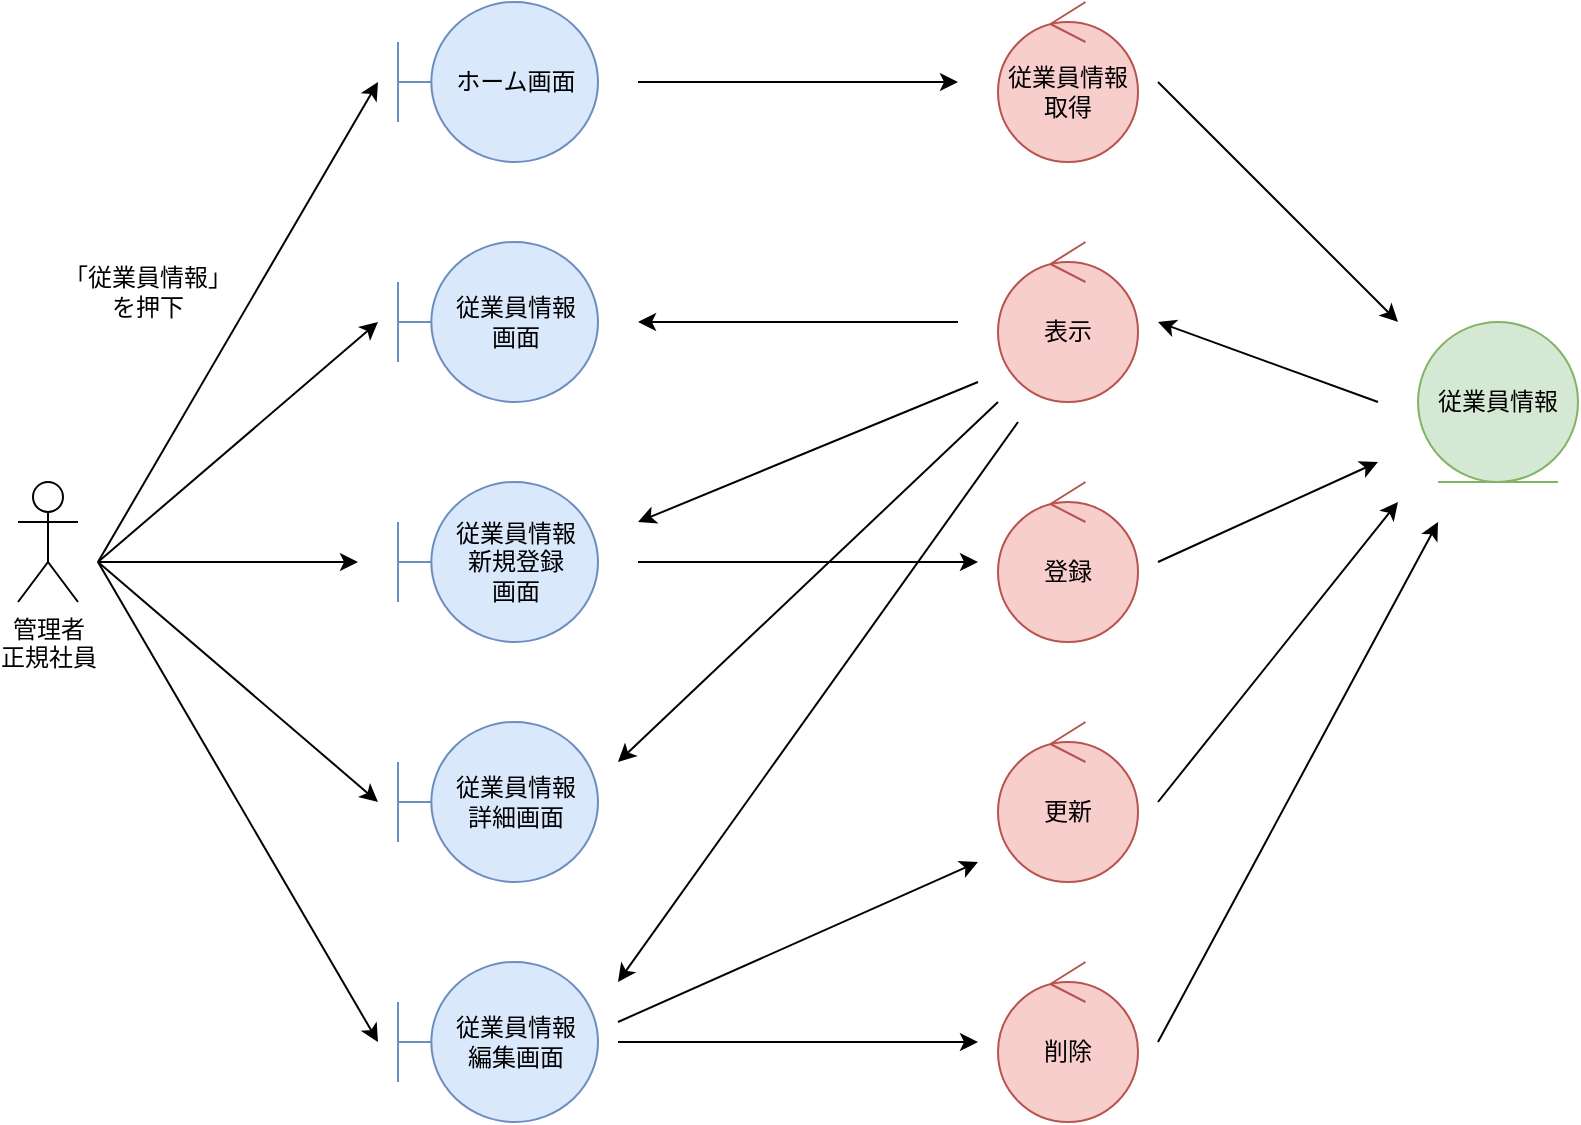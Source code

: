 <mxfile version="15.5.9" type="embed" pages="7">
    <diagram id="iSPzxl_2xVxqQYnBs36q" name="従業員情報管理">
        <mxGraphModel dx="1812" dy="742" grid="1" gridSize="10" guides="1" tooltips="1" connect="1" arrows="1" fold="1" page="1" pageScale="1" pageWidth="827" pageHeight="1169" math="0" shadow="0">
            <root>
                <mxCell id="0"/>
                <mxCell id="1" parent="0"/>
                <mxCell id="2" value="管理者&lt;br&gt;正規社員" style="shape=umlActor;verticalLabelPosition=bottom;verticalAlign=top;html=1;" parent="1" vertex="1">
                    <mxGeometry x="-70" y="280" width="30" height="60" as="geometry"/>
                </mxCell>
                <mxCell id="3" value="ホーム画面" style="shape=umlBoundary;whiteSpace=wrap;html=1;fillColor=#dae8fc;strokeColor=#6c8ebf;" parent="1" vertex="1">
                    <mxGeometry x="120" y="40" width="100" height="80" as="geometry"/>
                </mxCell>
                <mxCell id="4" value="従業員情報&lt;br&gt;画面" style="shape=umlBoundary;whiteSpace=wrap;html=1;fillColor=#dae8fc;strokeColor=#6c8ebf;" parent="1" vertex="1">
                    <mxGeometry x="120" y="160" width="100" height="80" as="geometry"/>
                </mxCell>
                <mxCell id="5" value="従業員情報&lt;br&gt;新規登録&lt;br&gt;画面" style="shape=umlBoundary;whiteSpace=wrap;html=1;fillColor=#dae8fc;strokeColor=#6c8ebf;" parent="1" vertex="1">
                    <mxGeometry x="120" y="280" width="100" height="80" as="geometry"/>
                </mxCell>
                <mxCell id="6" value="従業員情報取得" style="ellipse;shape=umlControl;whiteSpace=wrap;html=1;fillColor=#f8cecc;strokeColor=#b85450;" parent="1" vertex="1">
                    <mxGeometry x="420" y="40" width="70" height="80" as="geometry"/>
                </mxCell>
                <mxCell id="7" value="従業員情報" style="ellipse;shape=umlEntity;whiteSpace=wrap;html=1;fillColor=#d5e8d4;strokeColor=#82b366;" parent="1" vertex="1">
                    <mxGeometry x="630" y="200" width="80" height="80" as="geometry"/>
                </mxCell>
                <mxCell id="13" value="表示" style="ellipse;shape=umlControl;whiteSpace=wrap;html=1;fillColor=#f8cecc;strokeColor=#b85450;" parent="1" vertex="1">
                    <mxGeometry x="420" y="160" width="70" height="80" as="geometry"/>
                </mxCell>
                <mxCell id="14" value="登録" style="ellipse;shape=umlControl;whiteSpace=wrap;html=1;fillColor=#f8cecc;strokeColor=#b85450;" parent="1" vertex="1">
                    <mxGeometry x="420" y="280" width="70" height="80" as="geometry"/>
                </mxCell>
                <mxCell id="18" value="従業員情報&lt;br&gt;詳細画面" style="shape=umlBoundary;whiteSpace=wrap;html=1;fillColor=#dae8fc;strokeColor=#6c8ebf;" parent="1" vertex="1">
                    <mxGeometry x="120" y="400" width="100" height="80" as="geometry"/>
                </mxCell>
                <mxCell id="19" value="更新" style="ellipse;shape=umlControl;whiteSpace=wrap;html=1;fillColor=#f8cecc;strokeColor=#b85450;" parent="1" vertex="1">
                    <mxGeometry x="420" y="400" width="70" height="80" as="geometry"/>
                </mxCell>
                <mxCell id="21" value="削除" style="ellipse;shape=umlControl;whiteSpace=wrap;html=1;fillColor=#f8cecc;strokeColor=#b85450;" parent="1" vertex="1">
                    <mxGeometry x="420" y="520" width="70" height="80" as="geometry"/>
                </mxCell>
                <mxCell id="22" value="" style="endArrow=classic;html=1;rounded=0;" parent="1" edge="1">
                    <mxGeometry width="50" height="50" relative="1" as="geometry">
                        <mxPoint x="240" y="80" as="sourcePoint"/>
                        <mxPoint x="400" y="80" as="targetPoint"/>
                    </mxGeometry>
                </mxCell>
                <mxCell id="23" value="" style="endArrow=classic;html=1;rounded=0;" parent="1" edge="1">
                    <mxGeometry width="50" height="50" relative="1" as="geometry">
                        <mxPoint x="500" y="80" as="sourcePoint"/>
                        <mxPoint x="620" y="200" as="targetPoint"/>
                    </mxGeometry>
                </mxCell>
                <mxCell id="24" value="" style="endArrow=classic;html=1;rounded=0;" parent="1" edge="1">
                    <mxGeometry width="50" height="50" relative="1" as="geometry">
                        <mxPoint x="610" y="240" as="sourcePoint"/>
                        <mxPoint x="500" y="200" as="targetPoint"/>
                    </mxGeometry>
                </mxCell>
                <mxCell id="25" value="" style="endArrow=classic;html=1;rounded=0;" parent="1" edge="1">
                    <mxGeometry width="50" height="50" relative="1" as="geometry">
                        <mxPoint x="400" y="200" as="sourcePoint"/>
                        <mxPoint x="240" y="200" as="targetPoint"/>
                    </mxGeometry>
                </mxCell>
                <mxCell id="30" value="" style="endArrow=classic;html=1;rounded=0;" parent="1" edge="1">
                    <mxGeometry width="50" height="50" relative="1" as="geometry">
                        <mxPoint x="410" y="230" as="sourcePoint"/>
                        <mxPoint x="240" y="300" as="targetPoint"/>
                    </mxGeometry>
                </mxCell>
                <mxCell id="31" value="" style="endArrow=classic;html=1;rounded=0;" parent="1" edge="1">
                    <mxGeometry width="50" height="50" relative="1" as="geometry">
                        <mxPoint x="240" y="320" as="sourcePoint"/>
                        <mxPoint x="410" y="320" as="targetPoint"/>
                    </mxGeometry>
                </mxCell>
                <mxCell id="32" value="" style="endArrow=classic;html=1;rounded=0;" parent="1" edge="1">
                    <mxGeometry width="50" height="50" relative="1" as="geometry">
                        <mxPoint x="500" y="320" as="sourcePoint"/>
                        <mxPoint x="610" y="270" as="targetPoint"/>
                    </mxGeometry>
                </mxCell>
                <mxCell id="45" value="" style="endArrow=classic;html=1;rounded=0;" parent="1" edge="1">
                    <mxGeometry width="50" height="50" relative="1" as="geometry">
                        <mxPoint x="420" y="240" as="sourcePoint"/>
                        <mxPoint x="230" y="420" as="targetPoint"/>
                    </mxGeometry>
                </mxCell>
                <mxCell id="47" value="従業員情報&lt;br&gt;編集画面" style="shape=umlBoundary;whiteSpace=wrap;html=1;fillColor=#dae8fc;strokeColor=#6c8ebf;" parent="1" vertex="1">
                    <mxGeometry x="120" y="520" width="100" height="80" as="geometry"/>
                </mxCell>
                <mxCell id="48" value="" style="endArrow=classic;html=1;rounded=0;" parent="1" edge="1">
                    <mxGeometry width="50" height="50" relative="1" as="geometry">
                        <mxPoint x="430" y="250" as="sourcePoint"/>
                        <mxPoint x="230" y="530" as="targetPoint"/>
                    </mxGeometry>
                </mxCell>
                <mxCell id="49" value="" style="endArrow=classic;html=1;rounded=0;" parent="1" edge="1">
                    <mxGeometry width="50" height="50" relative="1" as="geometry">
                        <mxPoint x="230" y="550" as="sourcePoint"/>
                        <mxPoint x="410" y="470" as="targetPoint"/>
                    </mxGeometry>
                </mxCell>
                <mxCell id="50" value="" style="endArrow=classic;html=1;rounded=0;" parent="1" edge="1">
                    <mxGeometry width="50" height="50" relative="1" as="geometry">
                        <mxPoint x="500" y="440" as="sourcePoint"/>
                        <mxPoint x="620" y="290" as="targetPoint"/>
                    </mxGeometry>
                </mxCell>
                <mxCell id="51" value="" style="endArrow=classic;html=1;rounded=0;" parent="1" edge="1">
                    <mxGeometry width="50" height="50" relative="1" as="geometry">
                        <mxPoint x="230" y="560" as="sourcePoint"/>
                        <mxPoint x="410" y="560" as="targetPoint"/>
                    </mxGeometry>
                </mxCell>
                <mxCell id="52" value="" style="endArrow=classic;html=1;rounded=0;" parent="1" edge="1">
                    <mxGeometry width="50" height="50" relative="1" as="geometry">
                        <mxPoint x="500" y="560" as="sourcePoint"/>
                        <mxPoint x="640" y="300" as="targetPoint"/>
                    </mxGeometry>
                </mxCell>
                <mxCell id="ZzybReNuPlnDeFbL0gxh-54" value="「従業員情報」&lt;br&gt;を押下" style="text;html=1;strokeColor=none;fillColor=none;align=center;verticalAlign=middle;whiteSpace=wrap;rounded=0;" vertex="1" parent="1">
                    <mxGeometry x="-50" y="170" width="90" height="30" as="geometry"/>
                </mxCell>
                <mxCell id="ZzybReNuPlnDeFbL0gxh-55" value="" style="endArrow=classic;html=1;rounded=0;" edge="1" parent="1">
                    <mxGeometry width="50" height="50" relative="1" as="geometry">
                        <mxPoint x="-30" y="320" as="sourcePoint"/>
                        <mxPoint x="110" y="80" as="targetPoint"/>
                    </mxGeometry>
                </mxCell>
                <mxCell id="ZzybReNuPlnDeFbL0gxh-57" value="" style="endArrow=classic;html=1;rounded=0;" edge="1" parent="1">
                    <mxGeometry width="50" height="50" relative="1" as="geometry">
                        <mxPoint x="-30" y="320" as="sourcePoint"/>
                        <mxPoint x="100" y="320" as="targetPoint"/>
                    </mxGeometry>
                </mxCell>
                <mxCell id="ZzybReNuPlnDeFbL0gxh-58" value="" style="endArrow=classic;html=1;rounded=0;" edge="1" parent="1">
                    <mxGeometry width="50" height="50" relative="1" as="geometry">
                        <mxPoint x="-30" y="320" as="sourcePoint"/>
                        <mxPoint x="110" y="440" as="targetPoint"/>
                    </mxGeometry>
                </mxCell>
                <mxCell id="ZzybReNuPlnDeFbL0gxh-59" value="" style="endArrow=classic;html=1;rounded=0;" edge="1" parent="1">
                    <mxGeometry width="50" height="50" relative="1" as="geometry">
                        <mxPoint x="-30" y="320" as="sourcePoint"/>
                        <mxPoint x="110" y="560" as="targetPoint"/>
                    </mxGeometry>
                </mxCell>
                <mxCell id="DVjdoILMVo_sqKuuV5fY-52" value="" style="endArrow=classic;html=1;rounded=0;" edge="1" parent="1">
                    <mxGeometry width="50" height="50" relative="1" as="geometry">
                        <mxPoint x="-30" y="320" as="sourcePoint"/>
                        <mxPoint x="110" y="200.0" as="targetPoint"/>
                    </mxGeometry>
                </mxCell>
            </root>
        </mxGraphModel>
    </diagram>
    <diagram id="CpNj_ktUT5lcBxkSo7AQ" name="店舗情報管理">
        <mxGraphModel dx="1812" dy="742" grid="1" gridSize="10" guides="1" tooltips="1" connect="1" arrows="1" fold="1" page="1" pageScale="1" pageWidth="827" pageHeight="1169" math="0" shadow="0">
            <root>
                <mxCell id="fTSLs3XvEAHBtL_dvW31-0"/>
                <mxCell id="fTSLs3XvEAHBtL_dvW31-1" parent="fTSLs3XvEAHBtL_dvW31-0"/>
                <mxCell id="v--iVw8E8URV__1AKJQJ-0" value="管理者" style="shape=umlActor;verticalLabelPosition=bottom;verticalAlign=top;html=1;" vertex="1" parent="fTSLs3XvEAHBtL_dvW31-1">
                    <mxGeometry x="-70" y="280" width="30" height="60" as="geometry"/>
                </mxCell>
                <mxCell id="v--iVw8E8URV__1AKJQJ-1" value="ホーム画面" style="shape=umlBoundary;whiteSpace=wrap;html=1;fillColor=#dae8fc;strokeColor=#6c8ebf;" vertex="1" parent="fTSLs3XvEAHBtL_dvW31-1">
                    <mxGeometry x="120" y="40" width="100" height="80" as="geometry"/>
                </mxCell>
                <mxCell id="v--iVw8E8URV__1AKJQJ-2" value="店舗情報&lt;br&gt;画面" style="shape=umlBoundary;whiteSpace=wrap;html=1;fillColor=#dae8fc;strokeColor=#6c8ebf;" vertex="1" parent="fTSLs3XvEAHBtL_dvW31-1">
                    <mxGeometry x="120" y="160" width="100" height="80" as="geometry"/>
                </mxCell>
                <mxCell id="v--iVw8E8URV__1AKJQJ-3" value="店舗情報&lt;br&gt;新規登録&lt;br&gt;画面" style="shape=umlBoundary;whiteSpace=wrap;html=1;fillColor=#dae8fc;strokeColor=#6c8ebf;" vertex="1" parent="fTSLs3XvEAHBtL_dvW31-1">
                    <mxGeometry x="120" y="279" width="100" height="80" as="geometry"/>
                </mxCell>
                <mxCell id="v--iVw8E8URV__1AKJQJ-4" value="店舗情報&lt;br&gt;取得" style="ellipse;shape=umlControl;whiteSpace=wrap;html=1;fillColor=#f8cecc;strokeColor=#b85450;" vertex="1" parent="fTSLs3XvEAHBtL_dvW31-1">
                    <mxGeometry x="420" y="40" width="70" height="80" as="geometry"/>
                </mxCell>
                <mxCell id="v--iVw8E8URV__1AKJQJ-5" value="店舗情報" style="ellipse;shape=umlEntity;whiteSpace=wrap;html=1;fillColor=#d5e8d4;strokeColor=#82b366;" vertex="1" parent="fTSLs3XvEAHBtL_dvW31-1">
                    <mxGeometry x="630" y="200" width="80" height="80" as="geometry"/>
                </mxCell>
                <mxCell id="v--iVw8E8URV__1AKJQJ-6" value="表示" style="ellipse;shape=umlControl;whiteSpace=wrap;html=1;fillColor=#f8cecc;strokeColor=#b85450;" vertex="1" parent="fTSLs3XvEAHBtL_dvW31-1">
                    <mxGeometry x="420" y="160" width="70" height="80" as="geometry"/>
                </mxCell>
                <mxCell id="v--iVw8E8URV__1AKJQJ-7" value="登録" style="ellipse;shape=umlControl;whiteSpace=wrap;html=1;fillColor=#f8cecc;strokeColor=#b85450;" vertex="1" parent="fTSLs3XvEAHBtL_dvW31-1">
                    <mxGeometry x="420" y="280" width="70" height="80" as="geometry"/>
                </mxCell>
                <mxCell id="v--iVw8E8URV__1AKJQJ-8" value="店舗情報&lt;br&gt;詳細画面" style="shape=umlBoundary;whiteSpace=wrap;html=1;fillColor=#dae8fc;strokeColor=#6c8ebf;" vertex="1" parent="fTSLs3XvEAHBtL_dvW31-1">
                    <mxGeometry x="120" y="400" width="100" height="80" as="geometry"/>
                </mxCell>
                <mxCell id="v--iVw8E8URV__1AKJQJ-9" value="更新" style="ellipse;shape=umlControl;whiteSpace=wrap;html=1;fillColor=#f8cecc;strokeColor=#b85450;" vertex="1" parent="fTSLs3XvEAHBtL_dvW31-1">
                    <mxGeometry x="420" y="400" width="70" height="80" as="geometry"/>
                </mxCell>
                <mxCell id="v--iVw8E8URV__1AKJQJ-10" value="削除" style="ellipse;shape=umlControl;whiteSpace=wrap;html=1;fillColor=#f8cecc;strokeColor=#b85450;" vertex="1" parent="fTSLs3XvEAHBtL_dvW31-1">
                    <mxGeometry x="420" y="520" width="70" height="80" as="geometry"/>
                </mxCell>
                <mxCell id="v--iVw8E8URV__1AKJQJ-11" value="" style="endArrow=classic;html=1;rounded=0;" edge="1" parent="fTSLs3XvEAHBtL_dvW31-1">
                    <mxGeometry width="50" height="50" relative="1" as="geometry">
                        <mxPoint x="240" y="80" as="sourcePoint"/>
                        <mxPoint x="400" y="80" as="targetPoint"/>
                    </mxGeometry>
                </mxCell>
                <mxCell id="v--iVw8E8URV__1AKJQJ-12" value="" style="endArrow=classic;html=1;rounded=0;" edge="1" parent="fTSLs3XvEAHBtL_dvW31-1">
                    <mxGeometry width="50" height="50" relative="1" as="geometry">
                        <mxPoint x="500" y="80" as="sourcePoint"/>
                        <mxPoint x="620" y="200.0" as="targetPoint"/>
                    </mxGeometry>
                </mxCell>
                <mxCell id="v--iVw8E8URV__1AKJQJ-13" value="" style="endArrow=classic;html=1;rounded=0;" edge="1" parent="fTSLs3XvEAHBtL_dvW31-1">
                    <mxGeometry width="50" height="50" relative="1" as="geometry">
                        <mxPoint x="610" y="240.0" as="sourcePoint"/>
                        <mxPoint x="500" y="200.0" as="targetPoint"/>
                    </mxGeometry>
                </mxCell>
                <mxCell id="v--iVw8E8URV__1AKJQJ-14" value="" style="endArrow=classic;html=1;rounded=0;" edge="1" parent="fTSLs3XvEAHBtL_dvW31-1">
                    <mxGeometry width="50" height="50" relative="1" as="geometry">
                        <mxPoint x="400" y="200.0" as="sourcePoint"/>
                        <mxPoint x="240" y="200.0" as="targetPoint"/>
                    </mxGeometry>
                </mxCell>
                <mxCell id="v--iVw8E8URV__1AKJQJ-15" value="" style="endArrow=classic;html=1;rounded=0;" edge="1" parent="fTSLs3XvEAHBtL_dvW31-1">
                    <mxGeometry width="50" height="50" relative="1" as="geometry">
                        <mxPoint x="410" y="230.0" as="sourcePoint"/>
                        <mxPoint x="240" y="300.0" as="targetPoint"/>
                    </mxGeometry>
                </mxCell>
                <mxCell id="v--iVw8E8URV__1AKJQJ-16" value="" style="endArrow=classic;html=1;rounded=0;" edge="1" parent="fTSLs3XvEAHBtL_dvW31-1">
                    <mxGeometry width="50" height="50" relative="1" as="geometry">
                        <mxPoint x="240" y="320" as="sourcePoint"/>
                        <mxPoint x="410" y="320" as="targetPoint"/>
                    </mxGeometry>
                </mxCell>
                <mxCell id="v--iVw8E8URV__1AKJQJ-17" value="" style="endArrow=classic;html=1;rounded=0;" edge="1" parent="fTSLs3XvEAHBtL_dvW31-1">
                    <mxGeometry width="50" height="50" relative="1" as="geometry">
                        <mxPoint x="500" y="320" as="sourcePoint"/>
                        <mxPoint x="610" y="270.0" as="targetPoint"/>
                    </mxGeometry>
                </mxCell>
                <mxCell id="v--iVw8E8URV__1AKJQJ-18" value="" style="endArrow=classic;html=1;rounded=0;" edge="1" parent="fTSLs3XvEAHBtL_dvW31-1">
                    <mxGeometry width="50" height="50" relative="1" as="geometry">
                        <mxPoint x="420" y="240.0" as="sourcePoint"/>
                        <mxPoint x="230" y="420" as="targetPoint"/>
                    </mxGeometry>
                </mxCell>
                <mxCell id="v--iVw8E8URV__1AKJQJ-19" value="店舗情報&lt;br&gt;編集画面" style="shape=umlBoundary;whiteSpace=wrap;html=1;fillColor=#dae8fc;strokeColor=#6c8ebf;" vertex="1" parent="fTSLs3XvEAHBtL_dvW31-1">
                    <mxGeometry x="120" y="520" width="100" height="80" as="geometry"/>
                </mxCell>
                <mxCell id="v--iVw8E8URV__1AKJQJ-20" value="" style="endArrow=classic;html=1;rounded=0;" edge="1" parent="fTSLs3XvEAHBtL_dvW31-1">
                    <mxGeometry width="50" height="50" relative="1" as="geometry">
                        <mxPoint x="430" y="250.0" as="sourcePoint"/>
                        <mxPoint x="230" y="530" as="targetPoint"/>
                    </mxGeometry>
                </mxCell>
                <mxCell id="v--iVw8E8URV__1AKJQJ-21" value="" style="endArrow=classic;html=1;rounded=0;" edge="1" parent="fTSLs3XvEAHBtL_dvW31-1">
                    <mxGeometry width="50" height="50" relative="1" as="geometry">
                        <mxPoint x="230" y="550" as="sourcePoint"/>
                        <mxPoint x="410" y="470" as="targetPoint"/>
                    </mxGeometry>
                </mxCell>
                <mxCell id="v--iVw8E8URV__1AKJQJ-22" value="" style="endArrow=classic;html=1;rounded=0;" edge="1" parent="fTSLs3XvEAHBtL_dvW31-1">
                    <mxGeometry width="50" height="50" relative="1" as="geometry">
                        <mxPoint x="500" y="440" as="sourcePoint"/>
                        <mxPoint x="620" y="290.0" as="targetPoint"/>
                    </mxGeometry>
                </mxCell>
                <mxCell id="v--iVw8E8URV__1AKJQJ-23" value="" style="endArrow=classic;html=1;rounded=0;" edge="1" parent="fTSLs3XvEAHBtL_dvW31-1">
                    <mxGeometry width="50" height="50" relative="1" as="geometry">
                        <mxPoint x="230" y="560" as="sourcePoint"/>
                        <mxPoint x="410" y="560" as="targetPoint"/>
                    </mxGeometry>
                </mxCell>
                <mxCell id="v--iVw8E8URV__1AKJQJ-24" value="" style="endArrow=classic;html=1;rounded=0;" edge="1" parent="fTSLs3XvEAHBtL_dvW31-1">
                    <mxGeometry width="50" height="50" relative="1" as="geometry">
                        <mxPoint x="500" y="560" as="sourcePoint"/>
                        <mxPoint x="640" y="300.0" as="targetPoint"/>
                    </mxGeometry>
                </mxCell>
                <mxCell id="v--iVw8E8URV__1AKJQJ-25" value="「店舗情報」&lt;br&gt;を押下" style="text;html=1;strokeColor=none;fillColor=none;align=center;verticalAlign=middle;whiteSpace=wrap;rounded=0;" vertex="1" parent="fTSLs3XvEAHBtL_dvW31-1">
                    <mxGeometry x="-50" y="170" width="90" height="30" as="geometry"/>
                </mxCell>
                <mxCell id="v--iVw8E8URV__1AKJQJ-26" value="" style="endArrow=classic;html=1;rounded=0;" edge="1" parent="fTSLs3XvEAHBtL_dvW31-1">
                    <mxGeometry width="50" height="50" relative="1" as="geometry">
                        <mxPoint x="-30" y="320" as="sourcePoint"/>
                        <mxPoint x="110" y="80" as="targetPoint"/>
                    </mxGeometry>
                </mxCell>
                <mxCell id="v--iVw8E8URV__1AKJQJ-27" value="" style="endArrow=classic;html=1;rounded=0;" edge="1" parent="fTSLs3XvEAHBtL_dvW31-1">
                    <mxGeometry width="50" height="50" relative="1" as="geometry">
                        <mxPoint x="-30" y="320" as="sourcePoint"/>
                        <mxPoint x="100" y="320" as="targetPoint"/>
                    </mxGeometry>
                </mxCell>
                <mxCell id="v--iVw8E8URV__1AKJQJ-28" value="" style="endArrow=classic;html=1;rounded=0;" edge="1" parent="fTSLs3XvEAHBtL_dvW31-1">
                    <mxGeometry width="50" height="50" relative="1" as="geometry">
                        <mxPoint x="-30" y="320" as="sourcePoint"/>
                        <mxPoint x="110" y="440" as="targetPoint"/>
                    </mxGeometry>
                </mxCell>
                <mxCell id="v--iVw8E8URV__1AKJQJ-29" value="" style="endArrow=classic;html=1;rounded=0;" edge="1" parent="fTSLs3XvEAHBtL_dvW31-1">
                    <mxGeometry width="50" height="50" relative="1" as="geometry">
                        <mxPoint x="-30" y="320" as="sourcePoint"/>
                        <mxPoint x="110" y="560" as="targetPoint"/>
                    </mxGeometry>
                </mxCell>
                <mxCell id="AUOqiu_7yshNkbGzopAd-0" value="" style="endArrow=classic;html=1;rounded=0;" edge="1" parent="fTSLs3XvEAHBtL_dvW31-1">
                    <mxGeometry width="50" height="50" relative="1" as="geometry">
                        <mxPoint x="-30" y="320" as="sourcePoint"/>
                        <mxPoint x="110" y="200" as="targetPoint"/>
                    </mxGeometry>
                </mxCell>
            </root>
        </mxGraphModel>
    </diagram>
    <diagram id="w_k554iymfJO7y2h8K5w" name="正規非正規ユーザの権限編集">
        <mxGraphModel dx="1671" dy="636" grid="1" gridSize="10" guides="1" tooltips="1" connect="1" arrows="1" fold="1" page="1" pageScale="1" pageWidth="827" pageHeight="1169" math="0" shadow="0">
            <root>
                <mxCell id="ASrqJBNXCCzHL_zLXTTT-0"/>
                <mxCell id="ASrqJBNXCCzHL_zLXTTT-1" parent="ASrqJBNXCCzHL_zLXTTT-0"/>
                <mxCell id="bBes3nt63XXIDMHqk0Tu-0" value="管理者" style="shape=umlActor;verticalLabelPosition=bottom;verticalAlign=top;html=1;" vertex="1" parent="ASrqJBNXCCzHL_zLXTTT-1">
                    <mxGeometry x="-70" y="280" width="30" height="60" as="geometry"/>
                </mxCell>
                <mxCell id="bBes3nt63XXIDMHqk0Tu-1" value="ホーム画面" style="shape=umlBoundary;whiteSpace=wrap;html=1;fillColor=#dae8fc;strokeColor=#6c8ebf;" vertex="1" parent="ASrqJBNXCCzHL_zLXTTT-1">
                    <mxGeometry x="120" y="120" width="100" height="80" as="geometry"/>
                </mxCell>
                <mxCell id="bBes3nt63XXIDMHqk0Tu-2" value="権限設定&lt;br&gt;画面" style="shape=umlBoundary;whiteSpace=wrap;html=1;fillColor=#dae8fc;strokeColor=#6c8ebf;" vertex="1" parent="ASrqJBNXCCzHL_zLXTTT-1">
                    <mxGeometry x="120" y="280" width="100" height="80" as="geometry"/>
                </mxCell>
                <mxCell id="bBes3nt63XXIDMHqk0Tu-3" value="権限詳細&lt;br&gt;画面" style="shape=umlBoundary;whiteSpace=wrap;html=1;fillColor=#dae8fc;strokeColor=#6c8ebf;" vertex="1" parent="ASrqJBNXCCzHL_zLXTTT-1">
                    <mxGeometry x="120" y="440" width="100" height="80" as="geometry"/>
                </mxCell>
                <mxCell id="bBes3nt63XXIDMHqk0Tu-7" value="" style="endArrow=classic;html=1;rounded=0;" edge="1" parent="ASrqJBNXCCzHL_zLXTTT-1">
                    <mxGeometry width="50" height="50" relative="1" as="geometry">
                        <mxPoint x="-30" y="320" as="sourcePoint"/>
                        <mxPoint x="110" y="160" as="targetPoint"/>
                    </mxGeometry>
                </mxCell>
                <mxCell id="bBes3nt63XXIDMHqk0Tu-14" value="" style="endArrow=classic;html=1;rounded=0;" edge="1" parent="ASrqJBNXCCzHL_zLXTTT-1">
                    <mxGeometry width="50" height="50" relative="1" as="geometry">
                        <mxPoint x="-30" y="320" as="sourcePoint"/>
                        <mxPoint x="110" y="480" as="targetPoint"/>
                    </mxGeometry>
                </mxCell>
                <mxCell id="bBes3nt63XXIDMHqk0Tu-15" value="「権限設定」を押下" style="text;html=1;strokeColor=none;fillColor=none;align=center;verticalAlign=middle;whiteSpace=wrap;rounded=0;" vertex="1" parent="ASrqJBNXCCzHL_zLXTTT-1">
                    <mxGeometry x="-20" y="190" width="80" height="30" as="geometry"/>
                </mxCell>
                <mxCell id="bBes3nt63XXIDMHqk0Tu-16" value="権限情報&lt;br&gt;取得" style="ellipse;shape=umlControl;whiteSpace=wrap;html=1;fillColor=#f8cecc;strokeColor=#b85450;" vertex="1" parent="ASrqJBNXCCzHL_zLXTTT-1">
                    <mxGeometry x="414" y="120" width="70" height="80" as="geometry"/>
                </mxCell>
                <mxCell id="svg3mRwU3nfKlfLp6-p5-0" value="表示" style="ellipse;shape=umlControl;whiteSpace=wrap;html=1;fillColor=#f8cecc;strokeColor=#b85450;" vertex="1" parent="ASrqJBNXCCzHL_zLXTTT-1">
                    <mxGeometry x="414" y="280" width="70" height="80" as="geometry"/>
                </mxCell>
                <mxCell id="svg3mRwU3nfKlfLp6-p5-1" value="登録" style="ellipse;shape=umlControl;whiteSpace=wrap;html=1;fillColor=#f8cecc;strokeColor=#b85450;" vertex="1" parent="ASrqJBNXCCzHL_zLXTTT-1">
                    <mxGeometry x="414" y="440" width="70" height="80" as="geometry"/>
                </mxCell>
                <mxCell id="svg3mRwU3nfKlfLp6-p5-2" value="" style="endArrow=classic;html=1;rounded=0;" edge="1" parent="ASrqJBNXCCzHL_zLXTTT-1">
                    <mxGeometry width="50" height="50" relative="1" as="geometry">
                        <mxPoint x="240" y="160" as="sourcePoint"/>
                        <mxPoint x="400" y="160" as="targetPoint"/>
                    </mxGeometry>
                </mxCell>
                <mxCell id="_z_81RZQ63P08kHzEF6Z-0" value="権限情報" style="ellipse;shape=umlEntity;whiteSpace=wrap;html=1;fillColor=#d5e8d4;strokeColor=#82b366;" vertex="1" parent="ASrqJBNXCCzHL_zLXTTT-1">
                    <mxGeometry x="640" y="200" width="80" height="80" as="geometry"/>
                </mxCell>
                <mxCell id="_z_81RZQ63P08kHzEF6Z-1" value="" style="endArrow=classic;html=1;rounded=0;" edge="1" parent="ASrqJBNXCCzHL_zLXTTT-1">
                    <mxGeometry width="50" height="50" relative="1" as="geometry">
                        <mxPoint x="500" y="160" as="sourcePoint"/>
                        <mxPoint x="630" y="240" as="targetPoint"/>
                    </mxGeometry>
                </mxCell>
                <mxCell id="IoQcXrIahRn48QSyjaG7-0" value="" style="endArrow=classic;html=1;rounded=0;" edge="1" parent="ASrqJBNXCCzHL_zLXTTT-1">
                    <mxGeometry width="50" height="50" relative="1" as="geometry">
                        <mxPoint x="630" y="250" as="sourcePoint"/>
                        <mxPoint x="500" y="320" as="targetPoint"/>
                    </mxGeometry>
                </mxCell>
                <mxCell id="IoQcXrIahRn48QSyjaG7-1" value="" style="endArrow=classic;html=1;rounded=0;" edge="1" parent="ASrqJBNXCCzHL_zLXTTT-1">
                    <mxGeometry width="50" height="50" relative="1" as="geometry">
                        <mxPoint x="400" y="320" as="sourcePoint"/>
                        <mxPoint x="240" y="320" as="targetPoint"/>
                    </mxGeometry>
                </mxCell>
                <mxCell id="IoQcXrIahRn48QSyjaG7-2" value="" style="endArrow=classic;html=1;rounded=0;" edge="1" parent="ASrqJBNXCCzHL_zLXTTT-1">
                    <mxGeometry width="50" height="50" relative="1" as="geometry">
                        <mxPoint x="400" y="330" as="sourcePoint"/>
                        <mxPoint x="240" y="480" as="targetPoint"/>
                    </mxGeometry>
                </mxCell>
                <mxCell id="IoQcXrIahRn48QSyjaG7-3" value="" style="endArrow=classic;html=1;rounded=0;" edge="1" parent="ASrqJBNXCCzHL_zLXTTT-1">
                    <mxGeometry width="50" height="50" relative="1" as="geometry">
                        <mxPoint x="240" y="479.29" as="sourcePoint"/>
                        <mxPoint x="400" y="479.29" as="targetPoint"/>
                    </mxGeometry>
                </mxCell>
                <mxCell id="IoQcXrIahRn48QSyjaG7-4" value="" style="endArrow=classic;html=1;rounded=0;" edge="1" parent="ASrqJBNXCCzHL_zLXTTT-1">
                    <mxGeometry width="50" height="50" relative="1" as="geometry">
                        <mxPoint x="490" y="480" as="sourcePoint"/>
                        <mxPoint x="660" y="290" as="targetPoint"/>
                    </mxGeometry>
                </mxCell>
                <mxCell id="IoQcXrIahRn48QSyjaG7-5" value="「保存」&lt;br&gt;を押下" style="text;html=1;strokeColor=none;fillColor=none;align=center;verticalAlign=middle;whiteSpace=wrap;rounded=0;" vertex="1" parent="ASrqJBNXCCzHL_zLXTTT-1">
                    <mxGeometry x="280" y="490" width="80" height="30" as="geometry"/>
                </mxCell>
                <mxCell id="IoQcXrIahRn48QSyjaG7-6" value="" style="endArrow=classic;html=1;rounded=0;" edge="1" parent="ASrqJBNXCCzHL_zLXTTT-1">
                    <mxGeometry width="50" height="50" relative="1" as="geometry">
                        <mxPoint x="-30" y="320" as="sourcePoint"/>
                        <mxPoint x="110" y="320" as="targetPoint"/>
                    </mxGeometry>
                </mxCell>
            </root>
        </mxGraphModel>
    </diagram>
    <diagram id="o1we0pB541-lX3KxvMWT" name="従業員情報参照">
        <mxGraphModel dx="1671" dy="636" grid="1" gridSize="10" guides="1" tooltips="1" connect="1" arrows="1" fold="1" page="1" pageScale="1" pageWidth="827" pageHeight="1169" math="0" shadow="0">
            <root>
                <mxCell id="vCAVx6xAhASOeBfDmkAW-0"/>
                <mxCell id="vCAVx6xAhASOeBfDmkAW-1" parent="vCAVx6xAhASOeBfDmkAW-0"/>
                <mxCell id="Vfnlr6AHZ-N0M1EPPgbS-0" value="ホーム画面" style="shape=umlBoundary;whiteSpace=wrap;html=1;fillColor=#dae8fc;strokeColor=#6c8ebf;" vertex="1" parent="vCAVx6xAhASOeBfDmkAW-1">
                    <mxGeometry x="120" y="120" width="100" height="80" as="geometry"/>
                </mxCell>
                <mxCell id="Vfnlr6AHZ-N0M1EPPgbS-1" value="従業員情報&lt;br&gt;画面" style="shape=umlBoundary;whiteSpace=wrap;html=1;fillColor=#dae8fc;strokeColor=#6c8ebf;" vertex="1" parent="vCAVx6xAhASOeBfDmkAW-1">
                    <mxGeometry x="120" y="280" width="100" height="80" as="geometry"/>
                </mxCell>
                <mxCell id="Vfnlr6AHZ-N0M1EPPgbS-2" value="従業員情報&lt;br&gt;詳細画面" style="shape=umlBoundary;whiteSpace=wrap;html=1;fillColor=#dae8fc;strokeColor=#6c8ebf;" vertex="1" parent="vCAVx6xAhASOeBfDmkAW-1">
                    <mxGeometry x="120" y="440" width="100" height="80" as="geometry"/>
                </mxCell>
                <mxCell id="Vfnlr6AHZ-N0M1EPPgbS-3" value="" style="endArrow=classic;html=1;rounded=0;" edge="1" parent="vCAVx6xAhASOeBfDmkAW-1">
                    <mxGeometry width="50" height="50" relative="1" as="geometry">
                        <mxPoint x="-30" y="320" as="sourcePoint"/>
                        <mxPoint x="110" y="160" as="targetPoint"/>
                    </mxGeometry>
                </mxCell>
                <mxCell id="Vfnlr6AHZ-N0M1EPPgbS-4" value="" style="endArrow=classic;html=1;rounded=0;" edge="1" parent="vCAVx6xAhASOeBfDmkAW-1">
                    <mxGeometry width="50" height="50" relative="1" as="geometry">
                        <mxPoint x="-30" y="320" as="sourcePoint"/>
                        <mxPoint x="110" y="480" as="targetPoint"/>
                    </mxGeometry>
                </mxCell>
                <mxCell id="Vfnlr6AHZ-N0M1EPPgbS-5" value="「従業員情報」を押下" style="text;html=1;strokeColor=none;fillColor=none;align=center;verticalAlign=middle;whiteSpace=wrap;rounded=0;" vertex="1" parent="vCAVx6xAhASOeBfDmkAW-1">
                    <mxGeometry x="-20" y="190" width="90" height="30" as="geometry"/>
                </mxCell>
                <mxCell id="Vfnlr6AHZ-N0M1EPPgbS-6" value="" style="endArrow=classic;html=1;rounded=0;" edge="1" parent="vCAVx6xAhASOeBfDmkAW-1">
                    <mxGeometry width="50" height="50" relative="1" as="geometry">
                        <mxPoint x="-30" y="320" as="sourcePoint"/>
                        <mxPoint x="110" y="320" as="targetPoint"/>
                    </mxGeometry>
                </mxCell>
                <mxCell id="NG94TQrBFLg8W1ztbxbr-0" value="正規社員&lt;br&gt;非正規社員" style="shape=umlActor;verticalLabelPosition=bottom;verticalAlign=top;html=1;" vertex="1" parent="vCAVx6xAhASOeBfDmkAW-1">
                    <mxGeometry x="-70" y="280" width="30" height="60" as="geometry"/>
                </mxCell>
                <mxCell id="SI_BDwgW4Lhpb8TTPr_U-0" value="従業員情報&lt;br&gt;取得" style="ellipse;shape=umlControl;whiteSpace=wrap;html=1;fillColor=#f8cecc;strokeColor=#b85450;" vertex="1" parent="vCAVx6xAhASOeBfDmkAW-1">
                    <mxGeometry x="414" y="120" width="70" height="80" as="geometry"/>
                </mxCell>
                <mxCell id="SI_BDwgW4Lhpb8TTPr_U-1" value="表示" style="ellipse;shape=umlControl;whiteSpace=wrap;html=1;fillColor=#f8cecc;strokeColor=#b85450;" vertex="1" parent="vCAVx6xAhASOeBfDmkAW-1">
                    <mxGeometry x="414" y="280" width="70" height="80" as="geometry"/>
                </mxCell>
                <mxCell id="SI_BDwgW4Lhpb8TTPr_U-3" value="" style="endArrow=classic;html=1;rounded=0;" edge="1" parent="vCAVx6xAhASOeBfDmkAW-1">
                    <mxGeometry width="50" height="50" relative="1" as="geometry">
                        <mxPoint x="240.0" y="160" as="sourcePoint"/>
                        <mxPoint x="400" y="160" as="targetPoint"/>
                    </mxGeometry>
                </mxCell>
                <mxCell id="SI_BDwgW4Lhpb8TTPr_U-4" value="" style="endArrow=classic;html=1;rounded=0;" edge="1" parent="vCAVx6xAhASOeBfDmkAW-1">
                    <mxGeometry width="50" height="50" relative="1" as="geometry">
                        <mxPoint x="400" y="320" as="sourcePoint"/>
                        <mxPoint x="240.0" y="320" as="targetPoint"/>
                    </mxGeometry>
                </mxCell>
                <mxCell id="SI_BDwgW4Lhpb8TTPr_U-5" value="" style="endArrow=classic;html=1;rounded=0;" edge="1" parent="vCAVx6xAhASOeBfDmkAW-1">
                    <mxGeometry width="50" height="50" relative="1" as="geometry">
                        <mxPoint x="400" y="330" as="sourcePoint"/>
                        <mxPoint x="240.0" y="480" as="targetPoint"/>
                    </mxGeometry>
                </mxCell>
                <mxCell id="OHJyPGsI8F6JBdYVeecM-0" value="従業員情報" style="ellipse;shape=umlEntity;whiteSpace=wrap;html=1;fillColor=#d5e8d4;strokeColor=#82b366;" vertex="1" parent="vCAVx6xAhASOeBfDmkAW-1">
                    <mxGeometry x="640" y="200" width="80" height="80" as="geometry"/>
                </mxCell>
                <mxCell id="OHJyPGsI8F6JBdYVeecM-1" value="" style="endArrow=classic;html=1;rounded=0;" edge="1" parent="vCAVx6xAhASOeBfDmkAW-1">
                    <mxGeometry width="50" height="50" relative="1" as="geometry">
                        <mxPoint x="500" y="160" as="sourcePoint"/>
                        <mxPoint x="630" y="240" as="targetPoint"/>
                    </mxGeometry>
                </mxCell>
                <mxCell id="OHJyPGsI8F6JBdYVeecM-2" value="" style="endArrow=classic;html=1;rounded=0;" edge="1" parent="vCAVx6xAhASOeBfDmkAW-1">
                    <mxGeometry width="50" height="50" relative="1" as="geometry">
                        <mxPoint x="630" y="250" as="sourcePoint"/>
                        <mxPoint x="500" y="320" as="targetPoint"/>
                    </mxGeometry>
                </mxCell>
            </root>
        </mxGraphModel>
    </diagram>
    <diagram id="T3UCkDnLSe7B-hkeW1Hc" name="店舗情報参照">
        <mxGraphModel dx="1812" dy="742" grid="1" gridSize="10" guides="1" tooltips="1" connect="1" arrows="1" fold="1" page="1" pageScale="1" pageWidth="827" pageHeight="1169" math="0" shadow="0">
            <root>
                <mxCell id="dxEq_eG8Xxh_2Hl3lJVE-0"/>
                <mxCell id="dxEq_eG8Xxh_2Hl3lJVE-1" parent="dxEq_eG8Xxh_2Hl3lJVE-0"/>
                <mxCell id="uvHnYzWHBnzQ2yUbMlZ--0" value="ホーム画面" style="shape=umlBoundary;whiteSpace=wrap;html=1;fillColor=#dae8fc;strokeColor=#6c8ebf;" vertex="1" parent="dxEq_eG8Xxh_2Hl3lJVE-1">
                    <mxGeometry x="120" y="120" width="100" height="80" as="geometry"/>
                </mxCell>
                <mxCell id="uvHnYzWHBnzQ2yUbMlZ--1" value="店舗情報&lt;br&gt;画面" style="shape=umlBoundary;whiteSpace=wrap;html=1;fillColor=#dae8fc;strokeColor=#6c8ebf;" vertex="1" parent="dxEq_eG8Xxh_2Hl3lJVE-1">
                    <mxGeometry x="120" y="280" width="100" height="80" as="geometry"/>
                </mxCell>
                <mxCell id="uvHnYzWHBnzQ2yUbMlZ--2" value="店舗情報&lt;br&gt;詳細画面" style="shape=umlBoundary;whiteSpace=wrap;html=1;fillColor=#dae8fc;strokeColor=#6c8ebf;" vertex="1" parent="dxEq_eG8Xxh_2Hl3lJVE-1">
                    <mxGeometry x="120" y="440" width="100" height="80" as="geometry"/>
                </mxCell>
                <mxCell id="uvHnYzWHBnzQ2yUbMlZ--3" value="" style="endArrow=classic;html=1;rounded=0;" edge="1" parent="dxEq_eG8Xxh_2Hl3lJVE-1">
                    <mxGeometry width="50" height="50" relative="1" as="geometry">
                        <mxPoint x="-30.0" y="320" as="sourcePoint"/>
                        <mxPoint x="110.0" y="160" as="targetPoint"/>
                    </mxGeometry>
                </mxCell>
                <mxCell id="uvHnYzWHBnzQ2yUbMlZ--4" value="" style="endArrow=classic;html=1;rounded=0;" edge="1" parent="dxEq_eG8Xxh_2Hl3lJVE-1">
                    <mxGeometry width="50" height="50" relative="1" as="geometry">
                        <mxPoint x="-30.0" y="320" as="sourcePoint"/>
                        <mxPoint x="110.0" y="480" as="targetPoint"/>
                    </mxGeometry>
                </mxCell>
                <mxCell id="uvHnYzWHBnzQ2yUbMlZ--5" value="「店舗情報」&lt;br&gt;を押下" style="text;html=1;strokeColor=none;fillColor=none;align=center;verticalAlign=middle;whiteSpace=wrap;rounded=0;" vertex="1" parent="dxEq_eG8Xxh_2Hl3lJVE-1">
                    <mxGeometry x="-20" y="190" width="90" height="30" as="geometry"/>
                </mxCell>
                <mxCell id="uvHnYzWHBnzQ2yUbMlZ--6" value="" style="endArrow=classic;html=1;rounded=0;" edge="1" parent="dxEq_eG8Xxh_2Hl3lJVE-1">
                    <mxGeometry width="50" height="50" relative="1" as="geometry">
                        <mxPoint x="-30.0" y="320" as="sourcePoint"/>
                        <mxPoint x="110.0" y="320" as="targetPoint"/>
                    </mxGeometry>
                </mxCell>
                <mxCell id="uvHnYzWHBnzQ2yUbMlZ--7" value="正規社員&lt;br&gt;非正規社員" style="shape=umlActor;verticalLabelPosition=bottom;verticalAlign=top;html=1;" vertex="1" parent="dxEq_eG8Xxh_2Hl3lJVE-1">
                    <mxGeometry x="-70" y="280" width="30" height="60" as="geometry"/>
                </mxCell>
                <mxCell id="uvHnYzWHBnzQ2yUbMlZ--8" value="店舗情報&lt;br&gt;取得" style="ellipse;shape=umlControl;whiteSpace=wrap;html=1;fillColor=#f8cecc;strokeColor=#b85450;" vertex="1" parent="dxEq_eG8Xxh_2Hl3lJVE-1">
                    <mxGeometry x="414" y="120" width="70" height="80" as="geometry"/>
                </mxCell>
                <mxCell id="uvHnYzWHBnzQ2yUbMlZ--9" value="表示" style="ellipse;shape=umlControl;whiteSpace=wrap;html=1;fillColor=#f8cecc;strokeColor=#b85450;" vertex="1" parent="dxEq_eG8Xxh_2Hl3lJVE-1">
                    <mxGeometry x="414" y="280" width="70" height="80" as="geometry"/>
                </mxCell>
                <mxCell id="uvHnYzWHBnzQ2yUbMlZ--10" value="" style="endArrow=classic;html=1;rounded=0;" edge="1" parent="dxEq_eG8Xxh_2Hl3lJVE-1">
                    <mxGeometry width="50" height="50" relative="1" as="geometry">
                        <mxPoint x="240.0" y="160" as="sourcePoint"/>
                        <mxPoint x="400" y="160" as="targetPoint"/>
                    </mxGeometry>
                </mxCell>
                <mxCell id="uvHnYzWHBnzQ2yUbMlZ--11" value="" style="endArrow=classic;html=1;rounded=0;" edge="1" parent="dxEq_eG8Xxh_2Hl3lJVE-1">
                    <mxGeometry width="50" height="50" relative="1" as="geometry">
                        <mxPoint x="400" y="320" as="sourcePoint"/>
                        <mxPoint x="240.0" y="320" as="targetPoint"/>
                    </mxGeometry>
                </mxCell>
                <mxCell id="uvHnYzWHBnzQ2yUbMlZ--12" value="" style="endArrow=classic;html=1;rounded=0;" edge="1" parent="dxEq_eG8Xxh_2Hl3lJVE-1">
                    <mxGeometry width="50" height="50" relative="1" as="geometry">
                        <mxPoint x="400" y="330" as="sourcePoint"/>
                        <mxPoint x="240.0" y="480" as="targetPoint"/>
                    </mxGeometry>
                </mxCell>
                <mxCell id="uvHnYzWHBnzQ2yUbMlZ--13" value="店舗情報" style="ellipse;shape=umlEntity;whiteSpace=wrap;html=1;fillColor=#d5e8d4;strokeColor=#82b366;" vertex="1" parent="dxEq_eG8Xxh_2Hl3lJVE-1">
                    <mxGeometry x="640" y="200" width="80" height="80" as="geometry"/>
                </mxCell>
                <mxCell id="uvHnYzWHBnzQ2yUbMlZ--14" value="" style="endArrow=classic;html=1;rounded=0;" edge="1" parent="dxEq_eG8Xxh_2Hl3lJVE-1">
                    <mxGeometry width="50" height="50" relative="1" as="geometry">
                        <mxPoint x="500" y="160" as="sourcePoint"/>
                        <mxPoint x="630" y="240" as="targetPoint"/>
                    </mxGeometry>
                </mxCell>
                <mxCell id="uvHnYzWHBnzQ2yUbMlZ--15" value="" style="endArrow=classic;html=1;rounded=0;" edge="1" parent="dxEq_eG8Xxh_2Hl3lJVE-1">
                    <mxGeometry width="50" height="50" relative="1" as="geometry">
                        <mxPoint x="630" y="250" as="sourcePoint"/>
                        <mxPoint x="500" y="320" as="targetPoint"/>
                    </mxGeometry>
                </mxCell>
            </root>
        </mxGraphModel>
    </diagram>
    <diagram id="q7J2tqKcjkb_hwts1HtD" name="勤務店舗情報管理">
        <mxGraphModel dx="1671" dy="636" grid="1" gridSize="10" guides="1" tooltips="1" connect="1" arrows="1" fold="1" page="1" pageScale="1" pageWidth="827" pageHeight="1169" math="0" shadow="0">
            <root>
                <mxCell id="uPCTpEF2r6n-lkYG-dxw-0"/>
                <mxCell id="uPCTpEF2r6n-lkYG-dxw-1" parent="uPCTpEF2r6n-lkYG-dxw-0"/>
                <mxCell id="6tV9xsz2oFO4HKePDE_--0" value="正規社員&lt;br&gt;非正規社員" style="shape=umlActor;verticalLabelPosition=bottom;verticalAlign=top;html=1;" vertex="1" parent="uPCTpEF2r6n-lkYG-dxw-1">
                    <mxGeometry x="-70" y="280" width="30" height="60" as="geometry"/>
                </mxCell>
                <mxCell id="6tV9xsz2oFO4HKePDE_--1" value="ホーム画面" style="shape=umlBoundary;whiteSpace=wrap;html=1;fillColor=#dae8fc;strokeColor=#6c8ebf;" vertex="1" parent="uPCTpEF2r6n-lkYG-dxw-1">
                    <mxGeometry x="120" y="120" width="100" height="80" as="geometry"/>
                </mxCell>
                <mxCell id="6tV9xsz2oFO4HKePDE_--2" value="勤務店舗状況&lt;br&gt;管理画面" style="shape=umlBoundary;whiteSpace=wrap;html=1;fillColor=#dae8fc;strokeColor=#6c8ebf;" vertex="1" parent="uPCTpEF2r6n-lkYG-dxw-1">
                    <mxGeometry x="120" y="280" width="100" height="80" as="geometry"/>
                </mxCell>
                <mxCell id="6tV9xsz2oFO4HKePDE_--3" value="勤務店舗状況詳細画面" style="shape=umlBoundary;whiteSpace=wrap;html=1;fillColor=#dae8fc;strokeColor=#6c8ebf;" vertex="1" parent="uPCTpEF2r6n-lkYG-dxw-1">
                    <mxGeometry x="120" y="440" width="100" height="80" as="geometry"/>
                </mxCell>
                <mxCell id="6tV9xsz2oFO4HKePDE_--4" value="" style="endArrow=classic;html=1;rounded=0;" edge="1" parent="uPCTpEF2r6n-lkYG-dxw-1">
                    <mxGeometry width="50" height="50" relative="1" as="geometry">
                        <mxPoint x="-30.0" y="320" as="sourcePoint"/>
                        <mxPoint x="110.0" y="160" as="targetPoint"/>
                    </mxGeometry>
                </mxCell>
                <mxCell id="6tV9xsz2oFO4HKePDE_--5" value="" style="endArrow=classic;html=1;rounded=0;" edge="1" parent="uPCTpEF2r6n-lkYG-dxw-1">
                    <mxGeometry width="50" height="50" relative="1" as="geometry">
                        <mxPoint x="-30.0" y="320" as="sourcePoint"/>
                        <mxPoint x="110.0" y="480" as="targetPoint"/>
                    </mxGeometry>
                </mxCell>
                <mxCell id="6tV9xsz2oFO4HKePDE_--6" value="「勤務店舗状況管理」を押下" style="text;html=1;strokeColor=none;fillColor=none;align=center;verticalAlign=middle;whiteSpace=wrap;rounded=0;" vertex="1" parent="uPCTpEF2r6n-lkYG-dxw-1">
                    <mxGeometry x="-40" y="180" width="130" height="30" as="geometry"/>
                </mxCell>
                <mxCell id="6tV9xsz2oFO4HKePDE_--7" value="勤務店舗&lt;br&gt;状況取得" style="ellipse;shape=umlControl;whiteSpace=wrap;html=1;fillColor=#f8cecc;strokeColor=#b85450;" vertex="1" parent="uPCTpEF2r6n-lkYG-dxw-1">
                    <mxGeometry x="414" y="120" width="70" height="80" as="geometry"/>
                </mxCell>
                <mxCell id="6tV9xsz2oFO4HKePDE_--8" value="表示" style="ellipse;shape=umlControl;whiteSpace=wrap;html=1;fillColor=#f8cecc;strokeColor=#b85450;" vertex="1" parent="uPCTpEF2r6n-lkYG-dxw-1">
                    <mxGeometry x="414" y="280" width="70" height="80" as="geometry"/>
                </mxCell>
                <mxCell id="6tV9xsz2oFO4HKePDE_--9" value="登録" style="ellipse;shape=umlControl;whiteSpace=wrap;html=1;fillColor=#f8cecc;strokeColor=#b85450;" vertex="1" parent="uPCTpEF2r6n-lkYG-dxw-1">
                    <mxGeometry x="414" y="440" width="70" height="80" as="geometry"/>
                </mxCell>
                <mxCell id="6tV9xsz2oFO4HKePDE_--10" value="" style="endArrow=classic;html=1;rounded=0;" edge="1" parent="uPCTpEF2r6n-lkYG-dxw-1">
                    <mxGeometry width="50" height="50" relative="1" as="geometry">
                        <mxPoint x="240.0" y="160" as="sourcePoint"/>
                        <mxPoint x="400" y="160" as="targetPoint"/>
                    </mxGeometry>
                </mxCell>
                <mxCell id="6tV9xsz2oFO4HKePDE_--11" value="勤務店舗状況" style="ellipse;shape=umlEntity;whiteSpace=wrap;html=1;fillColor=#d5e8d4;strokeColor=#82b366;" vertex="1" parent="uPCTpEF2r6n-lkYG-dxw-1">
                    <mxGeometry x="640" y="200" width="80" height="80" as="geometry"/>
                </mxCell>
                <mxCell id="6tV9xsz2oFO4HKePDE_--12" value="" style="endArrow=classic;html=1;rounded=0;" edge="1" parent="uPCTpEF2r6n-lkYG-dxw-1">
                    <mxGeometry width="50" height="50" relative="1" as="geometry">
                        <mxPoint x="500" y="160" as="sourcePoint"/>
                        <mxPoint x="630" y="240" as="targetPoint"/>
                    </mxGeometry>
                </mxCell>
                <mxCell id="6tV9xsz2oFO4HKePDE_--13" value="" style="endArrow=classic;html=1;rounded=0;" edge="1" parent="uPCTpEF2r6n-lkYG-dxw-1">
                    <mxGeometry width="50" height="50" relative="1" as="geometry">
                        <mxPoint x="630" y="250" as="sourcePoint"/>
                        <mxPoint x="500" y="320" as="targetPoint"/>
                    </mxGeometry>
                </mxCell>
                <mxCell id="6tV9xsz2oFO4HKePDE_--14" value="" style="endArrow=classic;html=1;rounded=0;" edge="1" parent="uPCTpEF2r6n-lkYG-dxw-1">
                    <mxGeometry width="50" height="50" relative="1" as="geometry">
                        <mxPoint x="400" y="320" as="sourcePoint"/>
                        <mxPoint x="240.0" y="320" as="targetPoint"/>
                    </mxGeometry>
                </mxCell>
                <mxCell id="6tV9xsz2oFO4HKePDE_--15" value="" style="endArrow=classic;html=1;rounded=0;" edge="1" parent="uPCTpEF2r6n-lkYG-dxw-1">
                    <mxGeometry width="50" height="50" relative="1" as="geometry">
                        <mxPoint x="400" y="330" as="sourcePoint"/>
                        <mxPoint x="240.0" y="480" as="targetPoint"/>
                    </mxGeometry>
                </mxCell>
                <mxCell id="6tV9xsz2oFO4HKePDE_--16" value="" style="endArrow=classic;html=1;rounded=0;" edge="1" parent="uPCTpEF2r6n-lkYG-dxw-1">
                    <mxGeometry width="50" height="50" relative="1" as="geometry">
                        <mxPoint x="240" y="630" as="sourcePoint"/>
                        <mxPoint x="400" y="520" as="targetPoint"/>
                    </mxGeometry>
                </mxCell>
                <mxCell id="6tV9xsz2oFO4HKePDE_--17" value="" style="endArrow=classic;html=1;rounded=0;" edge="1" parent="uPCTpEF2r6n-lkYG-dxw-1">
                    <mxGeometry width="50" height="50" relative="1" as="geometry">
                        <mxPoint x="490" y="480" as="sourcePoint"/>
                        <mxPoint x="660" y="290" as="targetPoint"/>
                    </mxGeometry>
                </mxCell>
                <mxCell id="6tV9xsz2oFO4HKePDE_--19" value="" style="endArrow=classic;html=1;rounded=0;" edge="1" parent="uPCTpEF2r6n-lkYG-dxw-1">
                    <mxGeometry width="50" height="50" relative="1" as="geometry">
                        <mxPoint x="-30.0" y="320" as="sourcePoint"/>
                        <mxPoint x="110.0" y="320" as="targetPoint"/>
                    </mxGeometry>
                </mxCell>
                <mxCell id="sLD1TRsuDTH0K1r-__DN-0" value="勤務店舗状況編集画面" style="shape=umlBoundary;whiteSpace=wrap;html=1;fillColor=#dae8fc;strokeColor=#6c8ebf;" vertex="1" parent="uPCTpEF2r6n-lkYG-dxw-1">
                    <mxGeometry x="120" y="600" width="100" height="80" as="geometry"/>
                </mxCell>
                <mxCell id="sLD1TRsuDTH0K1r-__DN-1" value="" style="endArrow=classic;html=1;rounded=0;" edge="1" parent="uPCTpEF2r6n-lkYG-dxw-1">
                    <mxGeometry width="50" height="50" relative="1" as="geometry">
                        <mxPoint x="-30" y="320" as="sourcePoint"/>
                        <mxPoint x="110" y="640" as="targetPoint"/>
                    </mxGeometry>
                </mxCell>
                <mxCell id="99ayj3_6BJ1mmH7cO-c0-0" value="" style="endArrow=classic;html=1;rounded=0;" edge="1" parent="uPCTpEF2r6n-lkYG-dxw-1">
                    <mxGeometry width="50" height="50" relative="1" as="geometry">
                        <mxPoint x="410" y="340" as="sourcePoint"/>
                        <mxPoint x="240" y="620" as="targetPoint"/>
                    </mxGeometry>
                </mxCell>
            </root>
        </mxGraphModel>
    </diagram>
    <diagram id="ZDKTbDEgJJMV1xWzbsfM" name="情報検索">
        <mxGraphModel dx="1812" dy="742" grid="1" gridSize="10" guides="1" tooltips="1" connect="1" arrows="1" fold="1" page="1" pageScale="1" pageWidth="827" pageHeight="1169" math="0" shadow="0">
            <root>
                <mxCell id="-1JpLQUT_Qyv8fWckbRt-0"/>
                <mxCell id="-1JpLQUT_Qyv8fWckbRt-1" parent="-1JpLQUT_Qyv8fWckbRt-0"/>
                <mxCell id="_Nh-kKbw4i4o8xH2NEyf-0" value="ホーム画面" style="shape=umlBoundary;whiteSpace=wrap;html=1;fillColor=#dae8fc;strokeColor=#6c8ebf;" vertex="1" parent="-1JpLQUT_Qyv8fWckbRt-1">
                    <mxGeometry x="120" y="120" width="100" height="80" as="geometry"/>
                </mxCell>
                <mxCell id="_Nh-kKbw4i4o8xH2NEyf-1" value="検索画面" style="shape=umlBoundary;whiteSpace=wrap;html=1;fillColor=#dae8fc;strokeColor=#6c8ebf;" vertex="1" parent="-1JpLQUT_Qyv8fWckbRt-1">
                    <mxGeometry x="120" y="280" width="100" height="80" as="geometry"/>
                </mxCell>
                <mxCell id="_Nh-kKbw4i4o8xH2NEyf-2" value="検索結果&lt;br&gt;表示画面" style="shape=umlBoundary;whiteSpace=wrap;html=1;fillColor=#dae8fc;strokeColor=#6c8ebf;" vertex="1" parent="-1JpLQUT_Qyv8fWckbRt-1">
                    <mxGeometry x="120" y="440" width="100" height="80" as="geometry"/>
                </mxCell>
                <mxCell id="_Nh-kKbw4i4o8xH2NEyf-3" value="" style="endArrow=classic;html=1;rounded=0;" edge="1" parent="-1JpLQUT_Qyv8fWckbRt-1">
                    <mxGeometry width="50" height="50" relative="1" as="geometry">
                        <mxPoint x="-30.0" y="320" as="sourcePoint"/>
                        <mxPoint x="110.0" y="160.0" as="targetPoint"/>
                    </mxGeometry>
                </mxCell>
                <mxCell id="_Nh-kKbw4i4o8xH2NEyf-4" value="" style="endArrow=classic;html=1;rounded=0;" edge="1" parent="-1JpLQUT_Qyv8fWckbRt-1">
                    <mxGeometry width="50" height="50" relative="1" as="geometry">
                        <mxPoint x="-30.0" y="320" as="sourcePoint"/>
                        <mxPoint x="110.0" y="480" as="targetPoint"/>
                    </mxGeometry>
                </mxCell>
                <mxCell id="_Nh-kKbw4i4o8xH2NEyf-5" value="「検索」&lt;br&gt;を押下" style="text;html=1;strokeColor=none;fillColor=none;align=center;verticalAlign=middle;whiteSpace=wrap;rounded=0;" vertex="1" parent="-1JpLQUT_Qyv8fWckbRt-1">
                    <mxGeometry x="-20" y="190" width="90" height="30" as="geometry"/>
                </mxCell>
                <mxCell id="_Nh-kKbw4i4o8xH2NEyf-6" value="" style="endArrow=classic;html=1;rounded=0;" edge="1" parent="-1JpLQUT_Qyv8fWckbRt-1">
                    <mxGeometry width="50" height="50" relative="1" as="geometry">
                        <mxPoint x="-30.0" y="320" as="sourcePoint"/>
                        <mxPoint x="110.0" y="320" as="targetPoint"/>
                    </mxGeometry>
                </mxCell>
                <mxCell id="_Nh-kKbw4i4o8xH2NEyf-7" value="正規社員&lt;br&gt;非正規社員" style="shape=umlActor;verticalLabelPosition=bottom;verticalAlign=top;html=1;" vertex="1" parent="-1JpLQUT_Qyv8fWckbRt-1">
                    <mxGeometry x="-70" y="280" width="30" height="60" as="geometry"/>
                </mxCell>
                <mxCell id="_Nh-kKbw4i4o8xH2NEyf-8" value="情報検索" style="ellipse;shape=umlControl;whiteSpace=wrap;html=1;fillColor=#f8cecc;strokeColor=#b85450;" vertex="1" parent="-1JpLQUT_Qyv8fWckbRt-1">
                    <mxGeometry x="414" y="120" width="70" height="80" as="geometry"/>
                </mxCell>
                <mxCell id="_Nh-kKbw4i4o8xH2NEyf-9" value="表示" style="ellipse;shape=umlControl;whiteSpace=wrap;html=1;fillColor=#f8cecc;strokeColor=#b85450;" vertex="1" parent="-1JpLQUT_Qyv8fWckbRt-1">
                    <mxGeometry x="414" y="280" width="70" height="80" as="geometry"/>
                </mxCell>
                <mxCell id="_Nh-kKbw4i4o8xH2NEyf-10" value="" style="endArrow=classic;html=1;rounded=0;" edge="1" parent="-1JpLQUT_Qyv8fWckbRt-1">
                    <mxGeometry width="50" height="50" relative="1" as="geometry">
                        <mxPoint x="240" y="160.0" as="sourcePoint"/>
                        <mxPoint x="400" y="160.0" as="targetPoint"/>
                    </mxGeometry>
                </mxCell>
                <mxCell id="_Nh-kKbw4i4o8xH2NEyf-11" value="" style="endArrow=classic;html=1;rounded=0;" edge="1" parent="-1JpLQUT_Qyv8fWckbRt-1">
                    <mxGeometry width="50" height="50" relative="1" as="geometry">
                        <mxPoint x="400" y="320" as="sourcePoint"/>
                        <mxPoint x="240" y="320" as="targetPoint"/>
                    </mxGeometry>
                </mxCell>
                <mxCell id="_Nh-kKbw4i4o8xH2NEyf-12" value="" style="endArrow=classic;html=1;rounded=0;" edge="1" parent="-1JpLQUT_Qyv8fWckbRt-1">
                    <mxGeometry width="50" height="50" relative="1" as="geometry">
                        <mxPoint x="400" y="330" as="sourcePoint"/>
                        <mxPoint x="240" y="480" as="targetPoint"/>
                    </mxGeometry>
                </mxCell>
                <mxCell id="_Nh-kKbw4i4o8xH2NEyf-13" value="データベース内の情報" style="ellipse;shape=umlEntity;whiteSpace=wrap;html=1;fillColor=#d5e8d4;strokeColor=#82b366;" vertex="1" parent="-1JpLQUT_Qyv8fWckbRt-1">
                    <mxGeometry x="640" y="200" width="80" height="80" as="geometry"/>
                </mxCell>
                <mxCell id="_Nh-kKbw4i4o8xH2NEyf-14" value="" style="endArrow=classic;html=1;rounded=0;" edge="1" parent="-1JpLQUT_Qyv8fWckbRt-1">
                    <mxGeometry width="50" height="50" relative="1" as="geometry">
                        <mxPoint x="500" y="160.0" as="sourcePoint"/>
                        <mxPoint x="630" y="240.0" as="targetPoint"/>
                    </mxGeometry>
                </mxCell>
                <mxCell id="_Nh-kKbw4i4o8xH2NEyf-15" value="" style="endArrow=classic;html=1;rounded=0;" edge="1" parent="-1JpLQUT_Qyv8fWckbRt-1">
                    <mxGeometry width="50" height="50" relative="1" as="geometry">
                        <mxPoint x="630" y="250.0" as="sourcePoint"/>
                        <mxPoint x="500" y="320" as="targetPoint"/>
                    </mxGeometry>
                </mxCell>
            </root>
        </mxGraphModel>
    </diagram>
</mxfile>
